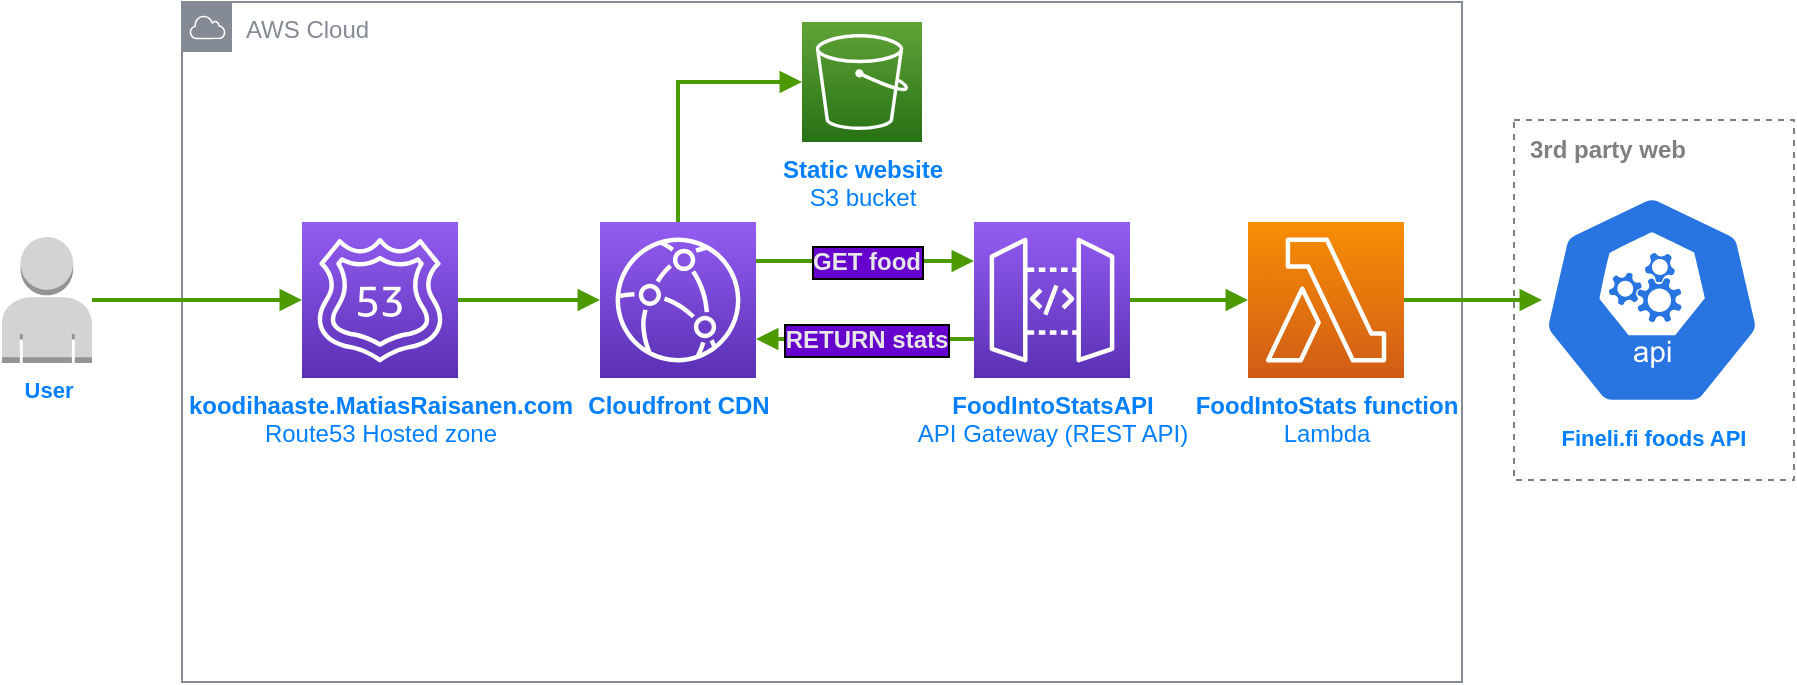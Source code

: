 <mxfile version="20.5.1" type="device"><diagram id="xwm2yCKFupjTG_3PH-Wp" name="Page-1"><mxGraphModel dx="1422" dy="832" grid="1" gridSize="10" guides="1" tooltips="1" connect="1" arrows="1" fold="1" page="1" pageScale="1" pageWidth="827" pageHeight="1169" math="0" shadow="0"><root><mxCell id="0"/><mxCell id="1" parent="0"/><mxCell id="YPyvCcQsIqpML-xq_xVL-1" value="" style="rounded=0;whiteSpace=wrap;html=1;fillColor=none;dashed=1;strokeColor=#808080;" parent="1" vertex="1"><mxGeometry x="776" y="99" width="140" height="180" as="geometry"/></mxCell><mxCell id="2GJSY5aYCOrNIW1YlnAH-18" value="AWS Cloud" style="points=[[0,0],[0.25,0],[0.5,0],[0.75,0],[1,0],[1,0.25],[1,0.5],[1,0.75],[1,1],[0.75,1],[0.5,1],[0.25,1],[0,1],[0,0.75],[0,0.5],[0,0.25]];outlineConnect=0;gradientColor=none;html=1;whiteSpace=wrap;fontSize=12;fontStyle=0;container=1;pointerEvents=0;collapsible=0;recursiveResize=0;shape=mxgraph.aws4.group;grIcon=mxgraph.aws4.group_aws_cloud;strokeColor=#858B94;fillColor=none;verticalAlign=top;align=left;spacingLeft=30;fontColor=#858B94;dashed=0;" parent="1" vertex="1"><mxGeometry x="110" y="40" width="640" height="340" as="geometry"/></mxCell><mxCell id="4Tim02P2-KRxqNJaSwcp-4" value="" style="edgeStyle=orthogonalEdgeStyle;shape=connector;rounded=0;orthogonalLoop=1;jettySize=auto;html=1;labelBackgroundColor=#6600CC;labelBorderColor=default;strokeColor=#4D9900;strokeWidth=2;fontFamily=Helvetica;fontSize=12;fontColor=#007FFE;startArrow=none;startFill=0;endArrow=block;endFill=1;" edge="1" parent="2GJSY5aYCOrNIW1YlnAH-18" source="BmDGQLYra--W-K-DoZlu-3" target="gthEMVS7y0xNyNdEzm3U-1"><mxGeometry relative="1" as="geometry"/></mxCell><mxCell id="BmDGQLYra--W-K-DoZlu-3" value="&lt;b&gt;FoodIntoStatsAPI&lt;/b&gt;&lt;br&gt;API Gateway (REST API)" style="sketch=0;points=[[0,0,0],[0.25,0,0],[0.5,0,0],[0.75,0,0],[1,0,0],[0,1,0],[0.25,1,0],[0.5,1,0],[0.75,1,0],[1,1,0],[0,0.25,0],[0,0.5,0],[0,0.75,0],[1,0.25,0],[1,0.5,0],[1,0.75,0]];outlineConnect=0;fontColor=#007FFF;gradientColor=#945DF2;gradientDirection=north;fillColor=#5A30B5;strokeColor=#ffffff;dashed=0;verticalLabelPosition=bottom;verticalAlign=top;align=center;fontSize=12;fontStyle=0;aspect=fixed;shape=mxgraph.aws4.resourceIcon;resIcon=mxgraph.aws4.api_gateway;html=1;labelPosition=center;" parent="2GJSY5aYCOrNIW1YlnAH-18" vertex="1"><mxGeometry x="396" y="110" width="78" height="78" as="geometry"/></mxCell><mxCell id="gthEMVS7y0xNyNdEzm3U-1" value="&lt;b&gt;FoodIntoStats&amp;nbsp;function&lt;/b&gt;&lt;br&gt;Lambda" style="sketch=0;points=[[0,0,0],[0.25,0,0],[0.5,0,0],[0.75,0,0],[1,0,0],[0,1,0],[0.25,1,0],[0.5,1,0],[0.75,1,0],[1,1,0],[0,0.25,0],[0,0.5,0],[0,0.75,0],[1,0.25,0],[1,0.5,0],[1,0.75,0]];outlineConnect=0;fontColor=#007FFF;gradientColor=#F78E04;gradientDirection=north;fillColor=#D05C17;strokeColor=#ffffff;dashed=0;verticalLabelPosition=bottom;verticalAlign=top;align=center;fontSize=12;fontStyle=0;aspect=fixed;shape=mxgraph.aws4.resourceIcon;resIcon=mxgraph.aws4.lambda;html=1;" parent="2GJSY5aYCOrNIW1YlnAH-18" vertex="1"><mxGeometry x="533" y="110" width="78" height="78" as="geometry"/></mxCell><mxCell id="QzyAW5fRtaBCOXhbAxFr-14" value="" style="edgeStyle=orthogonalEdgeStyle;shape=connector;rounded=0;orthogonalLoop=1;jettySize=auto;html=1;labelBackgroundColor=#6600CC;labelBorderColor=default;strokeColor=#4D9900;strokeWidth=2;fontFamily=Helvetica;fontSize=12;fontColor=#007FFE;endArrow=none;startArrow=block;startFill=1;endFill=0;" parent="2GJSY5aYCOrNIW1YlnAH-18" source="QzyAW5fRtaBCOXhbAxFr-18" target="QzyAW5fRtaBCOXhbAxFr-9" edge="1"><mxGeometry relative="1" as="geometry"><mxPoint x="480" y="38" as="sourcePoint"/><mxPoint x="500" y="50" as="targetPoint"/></mxGeometry></mxCell><mxCell id="4Tim02P2-KRxqNJaSwcp-3" value="GET food" style="edgeStyle=orthogonalEdgeStyle;shape=connector;rounded=0;orthogonalLoop=1;jettySize=auto;html=1;labelBackgroundColor=#6600CC;labelBorderColor=default;strokeColor=#4D9900;strokeWidth=2;fontFamily=Helvetica;fontSize=12;fontColor=#E6E6E6;startArrow=none;startFill=0;endArrow=block;endFill=1;entryX=0;entryY=0.25;entryDx=0;entryDy=0;entryPerimeter=0;fontStyle=1;exitX=1;exitY=0.25;exitDx=0;exitDy=0;exitPerimeter=0;" edge="1" parent="2GJSY5aYCOrNIW1YlnAH-18" source="QzyAW5fRtaBCOXhbAxFr-9" target="BmDGQLYra--W-K-DoZlu-3"><mxGeometry relative="1" as="geometry"><mxPoint x="298" y="131" as="sourcePoint"/><mxPoint x="360" y="131" as="targetPoint"/></mxGeometry></mxCell><mxCell id="QzyAW5fRtaBCOXhbAxFr-9" value="&lt;b&gt;Cloudfront CDN&lt;/b&gt;" style="sketch=0;points=[[0,0,0],[0.25,0,0],[0.5,0,0],[0.75,0,0],[1,0,0],[0,1,0],[0.25,1,0],[0.5,1,0],[0.75,1,0],[1,1,0],[0,0.25,0],[0,0.5,0],[0,0.75,0],[1,0.25,0],[1,0.5,0],[1,0.75,0]];outlineConnect=0;fontColor=#007FFE;gradientColor=#945DF2;gradientDirection=north;fillColor=#5A30B5;strokeColor=#ffffff;dashed=0;verticalLabelPosition=bottom;verticalAlign=top;align=center;html=1;fontSize=12;fontStyle=0;aspect=fixed;shape=mxgraph.aws4.resourceIcon;resIcon=mxgraph.aws4.cloudfront;fontFamily=Helvetica;" parent="2GJSY5aYCOrNIW1YlnAH-18" vertex="1"><mxGeometry x="209" y="110" width="78" height="78" as="geometry"/></mxCell><mxCell id="4Tim02P2-KRxqNJaSwcp-2" value="" style="edgeStyle=orthogonalEdgeStyle;shape=connector;rounded=0;orthogonalLoop=1;jettySize=auto;html=1;labelBackgroundColor=#6600CC;labelBorderColor=default;strokeColor=#4D9900;strokeWidth=2;fontFamily=Helvetica;fontSize=12;fontColor=#007FFE;startArrow=none;startFill=0;endArrow=block;endFill=1;" edge="1" parent="2GJSY5aYCOrNIW1YlnAH-18" source="LtDOuTQ39GvWO2Fx8b3P-24" target="QzyAW5fRtaBCOXhbAxFr-9"><mxGeometry relative="1" as="geometry"/></mxCell><mxCell id="LtDOuTQ39GvWO2Fx8b3P-24" value="&lt;font color=&quot;#007ffe&quot;&gt;&lt;b&gt;koodihaaste.MatiasRaisanen.com&lt;/b&gt;&lt;br&gt;Route53 Hosted zone&lt;br&gt;&lt;/font&gt;" style="sketch=0;points=[[0,0,0],[0.25,0,0],[0.5,0,0],[0.75,0,0],[1,0,0],[0,1,0],[0.25,1,0],[0.5,1,0],[0.75,1,0],[1,1,0],[0,0.25,0],[0,0.5,0],[0,0.75,0],[1,0.25,0],[1,0.5,0],[1,0.75,0]];outlineConnect=0;fontColor=#232F3E;gradientColor=#945DF2;gradientDirection=north;fillColor=#5A30B5;strokeColor=#ffffff;dashed=0;verticalLabelPosition=bottom;verticalAlign=top;align=center;html=1;fontSize=12;fontStyle=0;aspect=fixed;shape=mxgraph.aws4.resourceIcon;resIcon=mxgraph.aws4.route_53;fontFamily=Helvetica;" parent="2GJSY5aYCOrNIW1YlnAH-18" vertex="1"><mxGeometry x="60" y="110" width="78" height="78" as="geometry"/></mxCell><mxCell id="QzyAW5fRtaBCOXhbAxFr-18" value="&lt;b&gt;Static website&lt;/b&gt;&lt;br&gt;S3 bucket" style="sketch=0;points=[[0,0,0],[0.25,0,0],[0.5,0,0],[0.75,0,0],[1,0,0],[0,1,0],[0.25,1,0],[0.5,1,0],[0.75,1,0],[1,1,0],[0,0.25,0],[0,0.5,0],[0,0.75,0],[1,0.25,0],[1,0.5,0],[1,0.75,0]];outlineConnect=0;fontColor=#007FFE;gradientColor=#60A337;gradientDirection=north;fillColor=#277116;strokeColor=#ffffff;dashed=0;verticalLabelPosition=bottom;verticalAlign=top;align=center;html=1;fontSize=12;fontStyle=0;aspect=fixed;shape=mxgraph.aws4.resourceIcon;resIcon=mxgraph.aws4.s3;fontFamily=Helvetica;" parent="2GJSY5aYCOrNIW1YlnAH-18" vertex="1"><mxGeometry x="310" y="10" width="60" height="60" as="geometry"/></mxCell><mxCell id="4Tim02P2-KRxqNJaSwcp-6" value="RETURN stats" style="edgeStyle=orthogonalEdgeStyle;shape=connector;rounded=0;orthogonalLoop=1;jettySize=auto;html=1;labelBackgroundColor=#6600CC;labelBorderColor=default;strokeColor=#4D9900;strokeWidth=2;fontFamily=Helvetica;fontSize=12;fontColor=#E6E6E6;startArrow=block;startFill=1;endArrow=none;endFill=0;entryX=0;entryY=0.75;entryDx=0;entryDy=0;entryPerimeter=0;fontStyle=1;exitX=1;exitY=0.75;exitDx=0;exitDy=0;exitPerimeter=0;" edge="1" parent="2GJSY5aYCOrNIW1YlnAH-18" source="QzyAW5fRtaBCOXhbAxFr-9" target="BmDGQLYra--W-K-DoZlu-3"><mxGeometry relative="1" as="geometry"><mxPoint x="299" y="167" as="sourcePoint"/><mxPoint x="361" y="167" as="targetPoint"/></mxGeometry></mxCell><mxCell id="LtDOuTQ39GvWO2Fx8b3P-35" value="" style="edgeStyle=orthogonalEdgeStyle;shape=connector;rounded=0;orthogonalLoop=1;jettySize=auto;html=1;labelBackgroundColor=default;strokeColor=#4D9900;strokeWidth=2;fontFamily=Helvetica;fontSize=11;fontColor=#007FFE;endArrow=none;endFill=0;startArrow=block;startFill=1;" parent="1" source="LtDOuTQ39GvWO2Fx8b3P-33" target="gthEMVS7y0xNyNdEzm3U-1" edge="1"><mxGeometry relative="1" as="geometry"><mxPoint x="105" y="183" as="targetPoint"/></mxGeometry></mxCell><mxCell id="LtDOuTQ39GvWO2Fx8b3P-33" value="" style="sketch=0;html=1;dashed=0;whitespace=wrap;fillColor=#2875E2;strokeColor=#ffffff;points=[[0.005,0.63,0],[0.1,0.2,0],[0.9,0.2,0],[0.5,0,0],[0.995,0.63,0],[0.72,0.99,0],[0.5,1,0],[0.28,0.99,0]];shape=mxgraph.kubernetes.icon;prIcon=api;fontFamily=Helvetica;fontSize=11;fontColor=#007FFE;" parent="1" vertex="1"><mxGeometry x="790" y="132.5" width="110" height="113" as="geometry"/></mxCell><mxCell id="LtDOuTQ39GvWO2Fx8b3P-36" value="Fineli.fi foods API" style="text;html=1;strokeColor=none;fillColor=none;align=center;verticalAlign=middle;whiteSpace=wrap;rounded=0;fontFamily=Helvetica;fontSize=11;fontColor=#007FFE;fontStyle=1" parent="1" vertex="1"><mxGeometry x="796" y="243" width="100" height="30" as="geometry"/></mxCell><mxCell id="YPyvCcQsIqpML-xq_xVL-2" value="&lt;b&gt;3rd party web&lt;br&gt;&lt;/b&gt;" style="text;html=1;strokeColor=none;fillColor=none;align=center;verticalAlign=middle;whiteSpace=wrap;rounded=0;dashed=1;fontColor=#808080;" parent="1" vertex="1"><mxGeometry x="776" y="99" width="94" height="30" as="geometry"/></mxCell><mxCell id="4Tim02P2-KRxqNJaSwcp-5" value="" style="edgeStyle=orthogonalEdgeStyle;shape=connector;rounded=0;orthogonalLoop=1;jettySize=auto;html=1;labelBackgroundColor=#6600CC;labelBorderColor=default;strokeColor=#4D9900;strokeWidth=2;fontFamily=Helvetica;fontSize=12;fontColor=#007FFE;startArrow=none;startFill=0;endArrow=block;endFill=1;" edge="1" parent="1" source="QzyAW5fRtaBCOXhbAxFr-7" target="LtDOuTQ39GvWO2Fx8b3P-24"><mxGeometry relative="1" as="geometry"/></mxCell><mxCell id="QzyAW5fRtaBCOXhbAxFr-7" value="&lt;b&gt;User&lt;/b&gt;" style="outlineConnect=0;dashed=0;verticalLabelPosition=bottom;verticalAlign=top;align=center;html=1;shape=mxgraph.aws3.user;fillColor=#D2D3D3;gradientColor=none;fontFamily=Helvetica;fontSize=11;fontColor=#007FFE;" parent="1" vertex="1"><mxGeometry x="20" y="157.5" width="45" height="63" as="geometry"/></mxCell></root></mxGraphModel></diagram></mxfile>